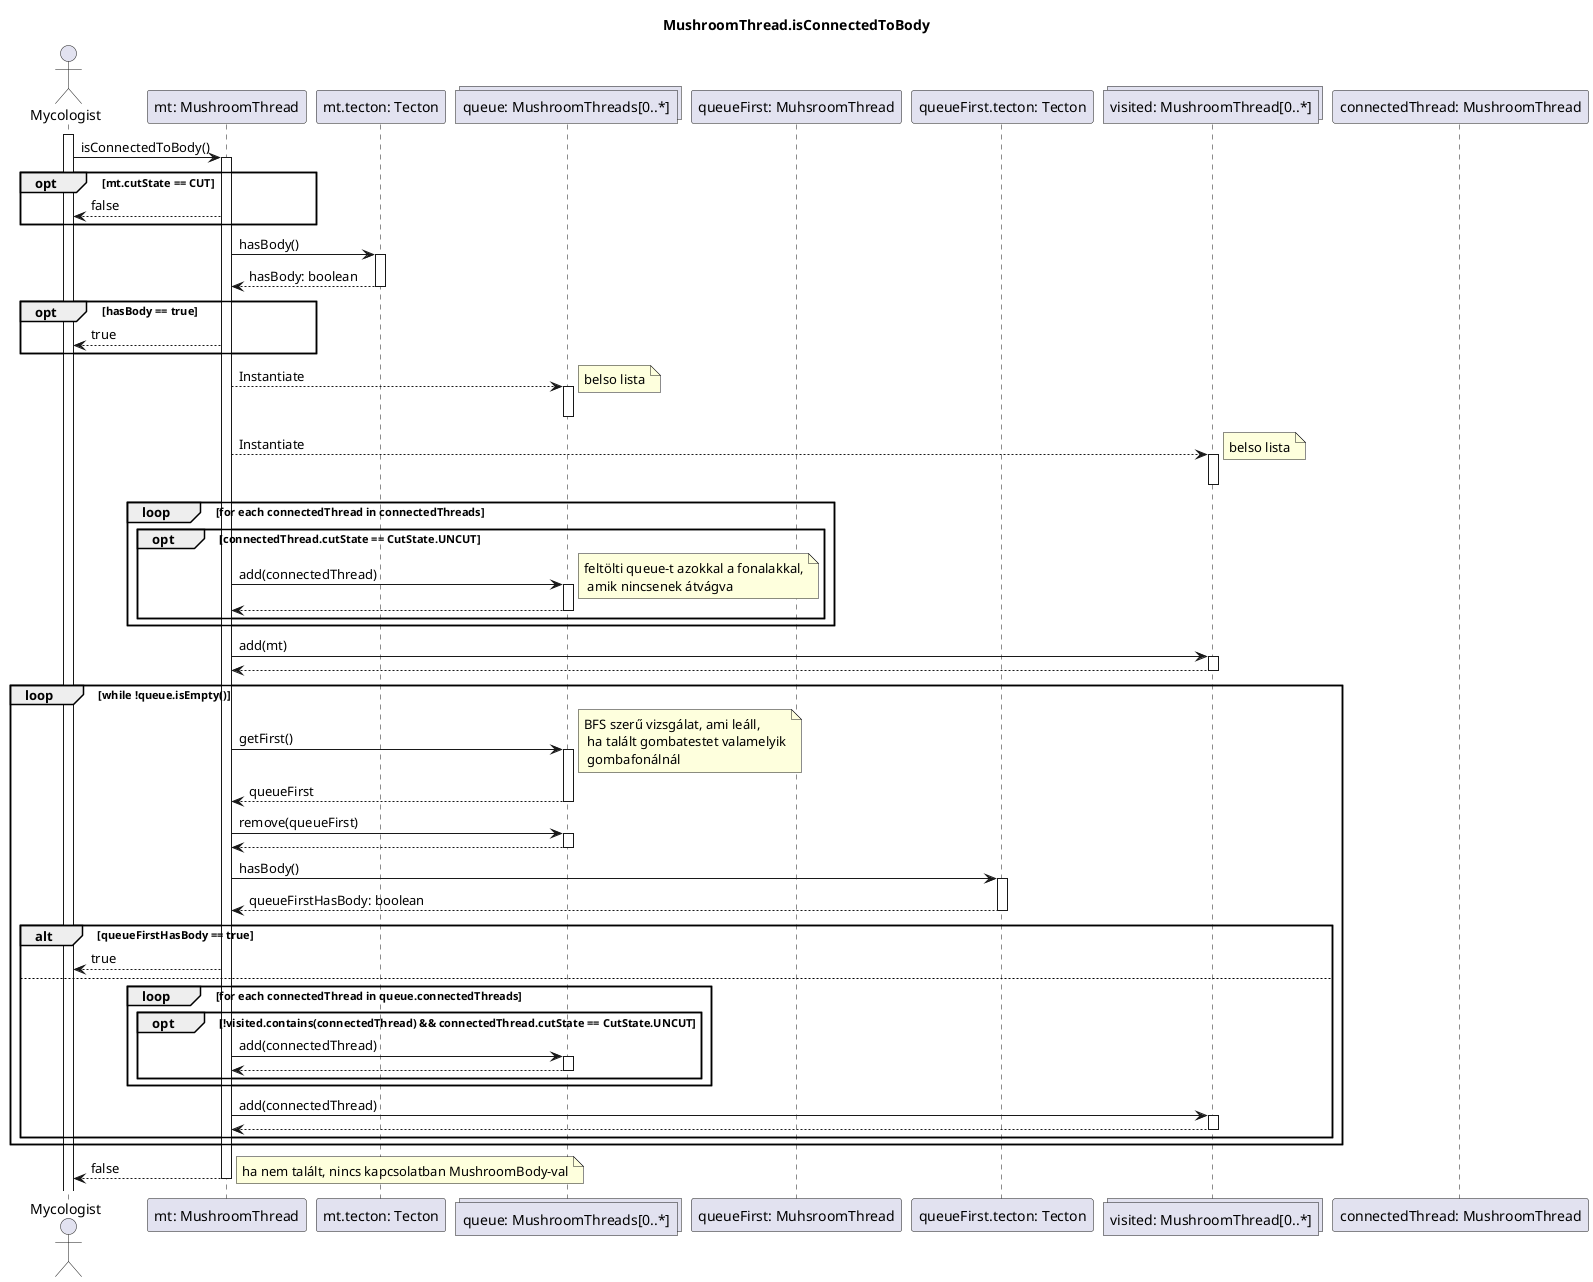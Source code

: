 @startuml Is Connected To Body
title MushroomThread.isConnectedToBody

actor "Mycologist" as mycologist

participant "mt: MushroomThread" as mt
participant "mt.tecton: Tecton" as t
collections "queue: MushroomThreads[0..*]" as q
participant "queueFirst: MuhsroomThread" as q1
participant "queueFirst.tecton: Tecton" as q1t
collections "visited: MushroomThread[0..*]" as visited

participant "connectedThread: MushroomThread" as ct


activate mycologist
mycologist -> mt: isConnectedToBody()
activate mt


opt mt.cutState == CUT
    mt --> mycologist: false
end

mt -> t: hasBody()
activate t
t --> mt: hasBody: boolean
deactivate t

opt hasBody == true
    mt --> mycologist: true
end

mt --> q: Instantiate
note right: belso lista
activate q 
deactivate q 

mt --> visited: Instantiate
note right: belso lista
activate visited 
deactivate visited 

loop for each connectedThread in connectedThreads  
    opt connectedThread.cutState == CutState.UNCUT
        mt -> q: add(connectedThread)
        note right: feltölti queue-t azokkal a fonalakkal,\n amik nincsenek átvágva
        activate q
        q --> mt
        deactivate q
    end
end

mt -> visited: add(mt)
activate visited
visited --> mt
deactivate visited

loop while !queue.isEmpty()
    mt -> q: getFirst() 
    note right: BFS szerű vizsgálat, ami leáll,\n ha talált gombatestet valamelyik\n gombafonálnál
    activate q
    q --> mt: queueFirst
    deactivate q

    mt -> q: remove(queueFirst)
    activate q
    q --> mt
    deactivate q

    mt -> q1t: hasBody()
    activate q1t
    q1t --> mt: queueFirstHasBody: boolean
    deactivate q1t

    alt queueFirstHasBody == true
        mt --> mycologist: true

    else
        loop for each connectedThread in queue.connectedThreads
            opt !visited.contains(connectedThread) && connectedThread.cutState == CutState.UNCUT
                mt -> q: add(connectedThread)
                activate q
                q --> mt
                deactivate q
            end
        end

        mt -> visited: add(connectedThread)
        activate visited
        visited --> mt
        deactivate visited
    end
end

mt --> mycologist: false
note right: ha nem talált, nincs kapcsolatban MushroomBody-val
deactivate mt



@enduml
